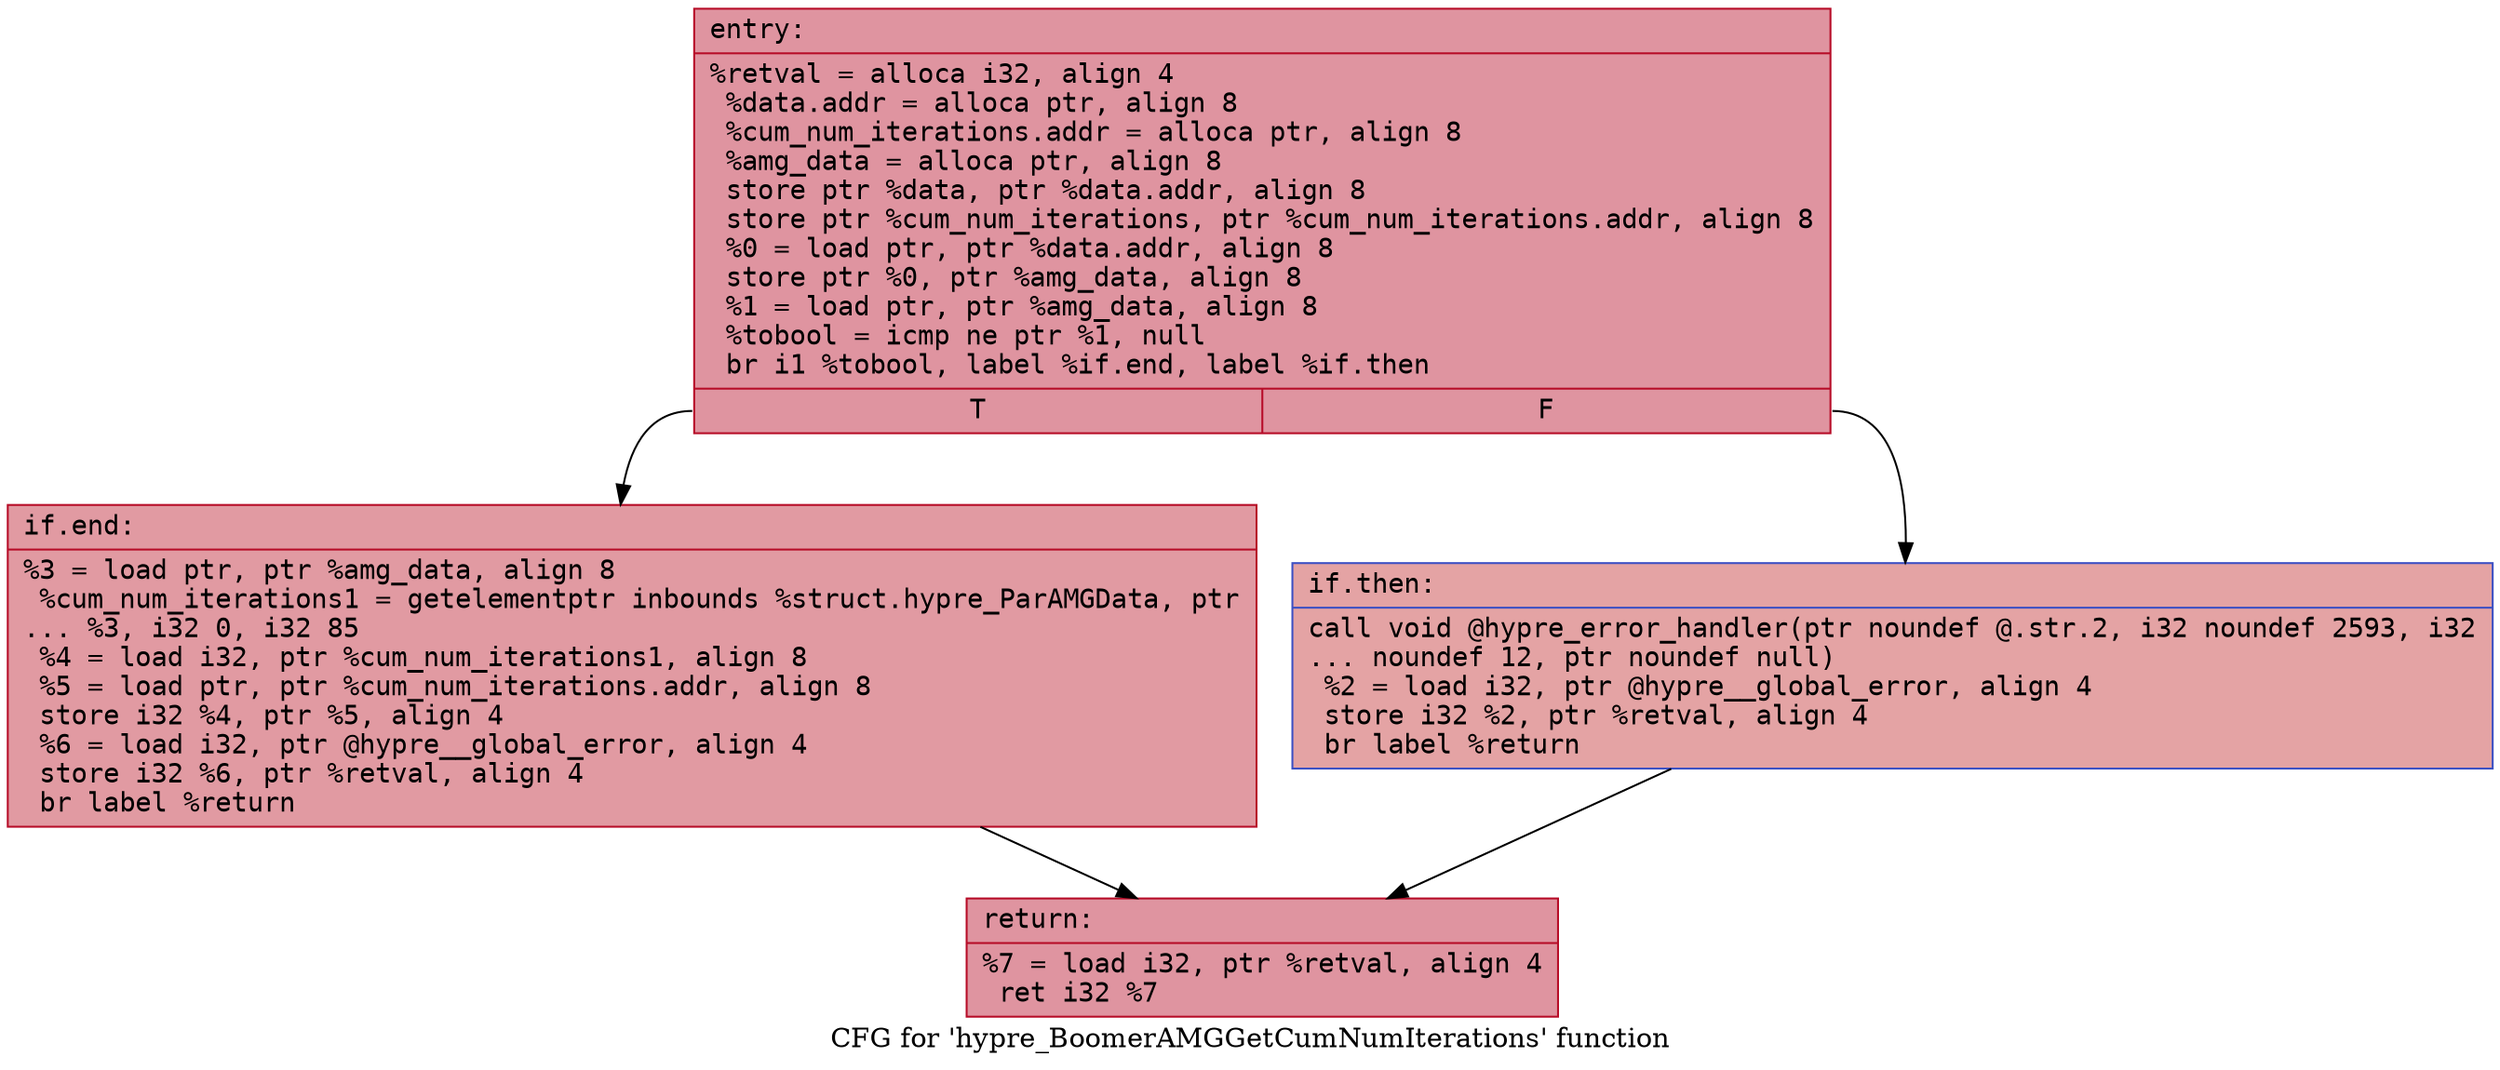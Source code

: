 digraph "CFG for 'hypre_BoomerAMGGetCumNumIterations' function" {
	label="CFG for 'hypre_BoomerAMGGetCumNumIterations' function";

	Node0x55fa80aacf80 [shape=record,color="#b70d28ff", style=filled, fillcolor="#b70d2870" fontname="Courier",label="{entry:\l|  %retval = alloca i32, align 4\l  %data.addr = alloca ptr, align 8\l  %cum_num_iterations.addr = alloca ptr, align 8\l  %amg_data = alloca ptr, align 8\l  store ptr %data, ptr %data.addr, align 8\l  store ptr %cum_num_iterations, ptr %cum_num_iterations.addr, align 8\l  %0 = load ptr, ptr %data.addr, align 8\l  store ptr %0, ptr %amg_data, align 8\l  %1 = load ptr, ptr %amg_data, align 8\l  %tobool = icmp ne ptr %1, null\l  br i1 %tobool, label %if.end, label %if.then\l|{<s0>T|<s1>F}}"];
	Node0x55fa80aacf80:s0 -> Node0x55fa80aad630[tooltip="entry -> if.end\nProbability 62.50%" ];
	Node0x55fa80aacf80:s1 -> Node0x55fa80aad6a0[tooltip="entry -> if.then\nProbability 37.50%" ];
	Node0x55fa80aad6a0 [shape=record,color="#3d50c3ff", style=filled, fillcolor="#c32e3170" fontname="Courier",label="{if.then:\l|  call void @hypre_error_handler(ptr noundef @.str.2, i32 noundef 2593, i32\l... noundef 12, ptr noundef null)\l  %2 = load i32, ptr @hypre__global_error, align 4\l  store i32 %2, ptr %retval, align 4\l  br label %return\l}"];
	Node0x55fa80aad6a0 -> Node0x55fa80aadad0[tooltip="if.then -> return\nProbability 100.00%" ];
	Node0x55fa80aad630 [shape=record,color="#b70d28ff", style=filled, fillcolor="#bb1b2c70" fontname="Courier",label="{if.end:\l|  %3 = load ptr, ptr %amg_data, align 8\l  %cum_num_iterations1 = getelementptr inbounds %struct.hypre_ParAMGData, ptr\l... %3, i32 0, i32 85\l  %4 = load i32, ptr %cum_num_iterations1, align 8\l  %5 = load ptr, ptr %cum_num_iterations.addr, align 8\l  store i32 %4, ptr %5, align 4\l  %6 = load i32, ptr @hypre__global_error, align 4\l  store i32 %6, ptr %retval, align 4\l  br label %return\l}"];
	Node0x55fa80aad630 -> Node0x55fa80aadad0[tooltip="if.end -> return\nProbability 100.00%" ];
	Node0x55fa80aadad0 [shape=record,color="#b70d28ff", style=filled, fillcolor="#b70d2870" fontname="Courier",label="{return:\l|  %7 = load i32, ptr %retval, align 4\l  ret i32 %7\l}"];
}
